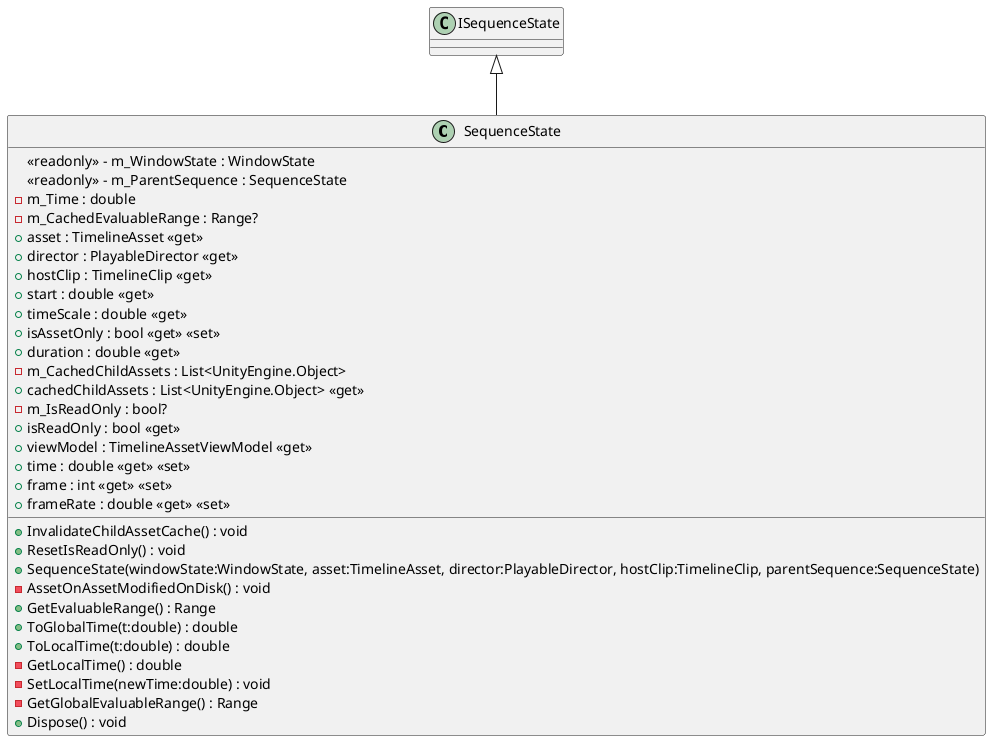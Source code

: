 @startuml
class SequenceState {
    <<readonly>> - m_WindowState : WindowState
    <<readonly>> - m_ParentSequence : SequenceState
    - m_Time : double
    - m_CachedEvaluableRange : Range?
    + asset : TimelineAsset <<get>>
    + director : PlayableDirector <<get>>
    + hostClip : TimelineClip <<get>>
    + start : double <<get>>
    + timeScale : double <<get>>
    + isAssetOnly : bool <<get>> <<set>>
    + duration : double <<get>>
    - m_CachedChildAssets : List<UnityEngine.Object>
    + cachedChildAssets : List<UnityEngine.Object> <<get>>
    + InvalidateChildAssetCache() : void
    - m_IsReadOnly : bool?
    + isReadOnly : bool <<get>>
    + ResetIsReadOnly() : void
    + viewModel : TimelineAssetViewModel <<get>>
    + time : double <<get>> <<set>>
    + frame : int <<get>> <<set>>
    + frameRate : double <<get>> <<set>>
    + SequenceState(windowState:WindowState, asset:TimelineAsset, director:PlayableDirector, hostClip:TimelineClip, parentSequence:SequenceState)
    - AssetOnAssetModifiedOnDisk() : void
    + GetEvaluableRange() : Range
    + ToGlobalTime(t:double) : double
    + ToLocalTime(t:double) : double
    - GetLocalTime() : double
    - SetLocalTime(newTime:double) : void
    - GetGlobalEvaluableRange() : Range
    + Dispose() : void
}
ISequenceState <|-- SequenceState
@enduml
